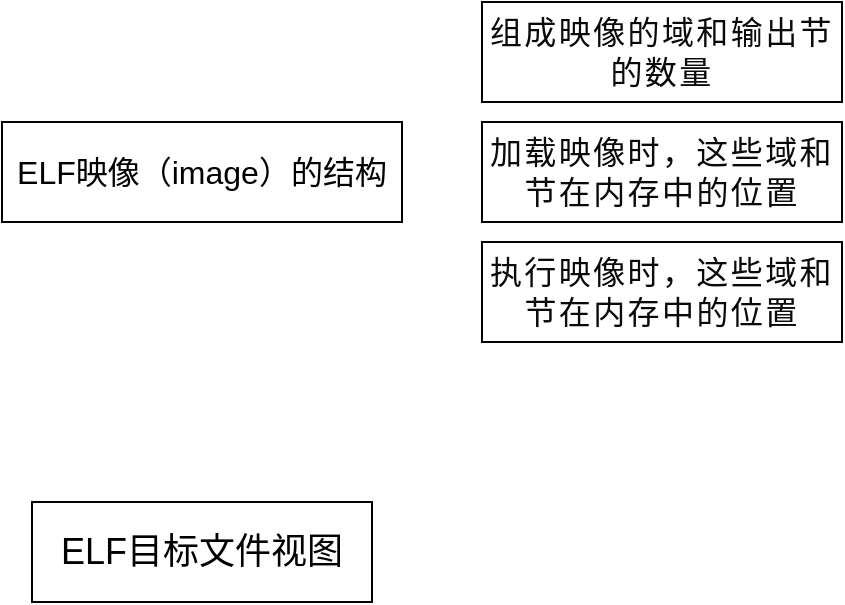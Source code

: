 <mxfile version="25.0.3">
  <diagram name="第 1 页" id="5W8OKril3LvtHUeCAIhv">
    <mxGraphModel dx="921" dy="699" grid="1" gridSize="10" guides="1" tooltips="1" connect="1" arrows="1" fold="1" page="1" pageScale="1" pageWidth="827" pageHeight="1169" math="0" shadow="0">
      <root>
        <mxCell id="0" />
        <mxCell id="1" parent="0" />
        <mxCell id="Y36VzEWhWaTYfT2yAYS7-3" value="&lt;font style=&quot;font-size: 16px;&quot;&gt;ELF映像（image）的结构&lt;/font&gt;" style="rounded=0;whiteSpace=wrap;html=1;" vertex="1" parent="1">
          <mxGeometry x="150" y="180" width="200" height="50" as="geometry" />
        </mxCell>
        <mxCell id="Y36VzEWhWaTYfT2yAYS7-4" value="&lt;span style=&quot;color: rgb(10, 10, 10); font-family: Tahoma, Geneva, sans-serif; font-size: 16px; letter-spacing: 1.2px; text-align: left; background-color: rgb(255, 255, 255);&quot;&gt;执行映像时，这些域和节在内存中的位置&lt;/span&gt;" style="rounded=0;whiteSpace=wrap;html=1;" vertex="1" parent="1">
          <mxGeometry x="390" y="240" width="180" height="50" as="geometry" />
        </mxCell>
        <mxCell id="Y36VzEWhWaTYfT2yAYS7-5" value="&lt;span style=&quot;color: rgb(10, 10, 10); font-family: Tahoma, Geneva, sans-serif; font-size: 16px; letter-spacing: 1.2px; text-align: left; background-color: rgb(255, 255, 255);&quot;&gt;加载映像时，这些域和节在内存中的位置&lt;/span&gt;" style="rounded=0;whiteSpace=wrap;html=1;" vertex="1" parent="1">
          <mxGeometry x="390" y="180" width="180" height="50" as="geometry" />
        </mxCell>
        <mxCell id="Y36VzEWhWaTYfT2yAYS7-6" value="&lt;span style=&quot;color: rgb(10, 10, 10); font-family: Tahoma, Geneva, sans-serif; font-size: 16px; letter-spacing: 1.2px; text-align: left; background-color: rgb(255, 255, 255);&quot;&gt;组成映像的域和输出节的数量&lt;/span&gt;" style="rounded=0;whiteSpace=wrap;html=1;" vertex="1" parent="1">
          <mxGeometry x="390" y="120" width="180" height="50" as="geometry" />
        </mxCell>
        <mxCell id="Y36VzEWhWaTYfT2yAYS7-8" value="&lt;font style=&quot;font-size: 18px;&quot;&gt;ELF目标文件视图&lt;/font&gt;" style="rounded=0;whiteSpace=wrap;html=1;" vertex="1" parent="1">
          <mxGeometry x="165" y="370" width="170" height="50" as="geometry" />
        </mxCell>
      </root>
    </mxGraphModel>
  </diagram>
</mxfile>
